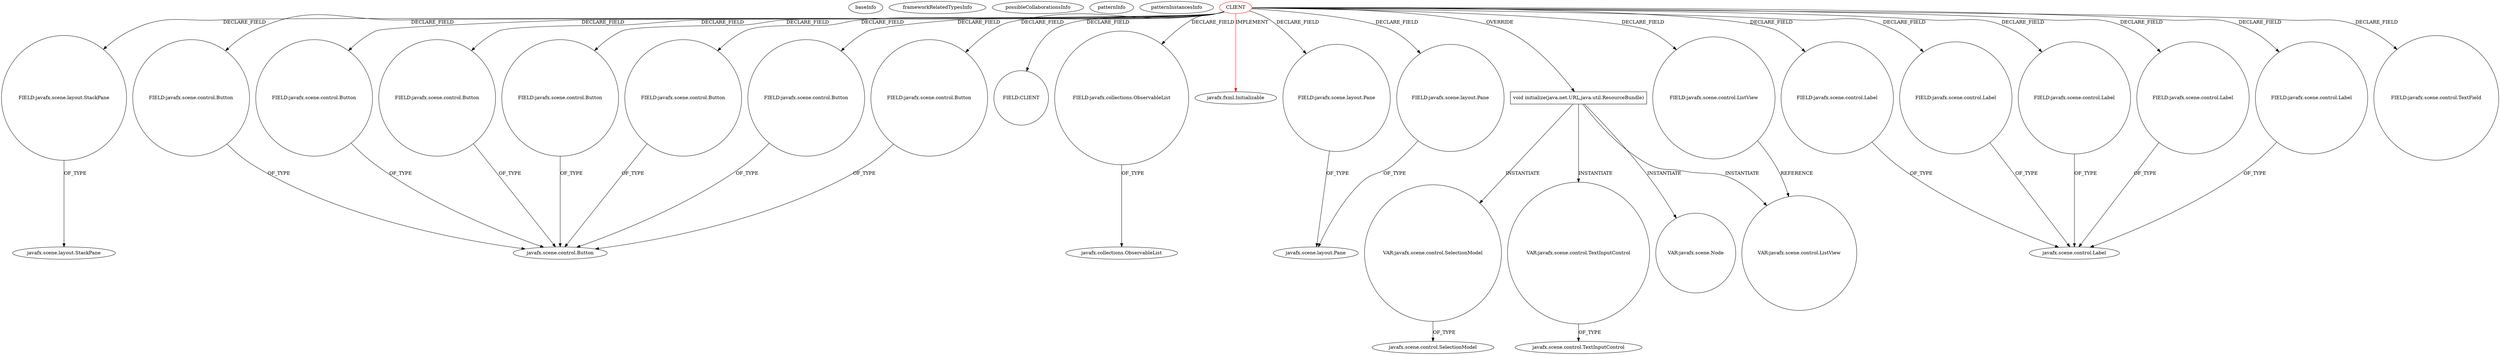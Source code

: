 digraph {
baseInfo[graphId=1683,category="pattern",isAnonymous=false,possibleRelation=false]
frameworkRelatedTypesInfo[0="javafx.fxml.Initializable"]
possibleCollaborationsInfo[]
patternInfo[frequency=2.0,patternRootClient=0]
patternInstancesInfo[0="hock323-eventManager~/hock323-eventManager/EventManager-master/src/eventManager/controller/pokerTournament/TournamentController.java~TournamentController~3009",1="mouradsaadi-LO23-IHM~/mouradsaadi-LO23-IHM/LO23-IHM-master/Sudoku-IHM/src/sudoko/ihm/vue/FXMLDocumentController.java~FXMLDocumentController~3651"]
42[label="FIELD:javafx.scene.layout.StackPane",vertexType="FIELD_DECLARATION",isFrameworkType=false,shape=circle]
0[label="CLIENT",vertexType="ROOT_CLIENT_CLASS_DECLARATION",isFrameworkType=false,color=red]
59[label="FIELD:javafx.scene.control.Button",vertexType="FIELD_DECLARATION",isFrameworkType=false,shape=circle]
10[label="FIELD:javafx.scene.control.Button",vertexType="FIELD_DECLARATION",isFrameworkType=false,shape=circle]
8[label="FIELD:javafx.scene.control.Button",vertexType="FIELD_DECLARATION",isFrameworkType=false,shape=circle]
4[label="FIELD:javafx.scene.control.Button",vertexType="FIELD_DECLARATION",isFrameworkType=false,shape=circle]
79[label="FIELD:javafx.scene.control.Button",vertexType="FIELD_DECLARATION",isFrameworkType=false,shape=circle]
142[label="FIELD:javafx.scene.control.Button",vertexType="FIELD_DECLARATION",isFrameworkType=false,shape=circle]
48[label="FIELD:javafx.scene.control.Button",vertexType="FIELD_DECLARATION",isFrameworkType=false,shape=circle]
20[label="FIELD:CLIENT",vertexType="FIELD_DECLARATION",isFrameworkType=false,shape=circle]
146[label="FIELD:javafx.collections.ObservableList",vertexType="FIELD_DECLARATION",isFrameworkType=false,shape=circle]
147[label="javafx.collections.ObservableList",vertexType="FRAMEWORK_INTERFACE_TYPE",isFrameworkType=false]
1[label="javafx.fxml.Initializable",vertexType="FRAMEWORK_INTERFACE_TYPE",isFrameworkType=false]
116[label="FIELD:javafx.scene.layout.Pane",vertexType="FIELD_DECLARATION",isFrameworkType=false,shape=circle]
41[label="javafx.scene.layout.Pane",vertexType="FRAMEWORK_CLASS_TYPE",isFrameworkType=false]
126[label="FIELD:javafx.scene.layout.Pane",vertexType="FIELD_DECLARATION",isFrameworkType=false,shape=circle]
152[label="void initialize(java.net.URL,java.util.ResourceBundle)",vertexType="OVERRIDING_METHOD_DECLARATION",isFrameworkType=false,shape=box]
243[label="VAR:javafx.scene.control.ListView",vertexType="VARIABLE_EXPRESION",isFrameworkType=false,shape=circle]
267[label="VAR:javafx.scene.control.SelectionModel",vertexType="VARIABLE_EXPRESION",isFrameworkType=false,shape=circle]
269[label="javafx.scene.control.SelectionModel",vertexType="FRAMEWORK_CLASS_TYPE",isFrameworkType=false]
2[label="FIELD:javafx.scene.control.ListView",vertexType="FIELD_DECLARATION",isFrameworkType=false,shape=circle]
336[label="VAR:javafx.scene.control.TextInputControl",vertexType="VARIABLE_EXPRESION",isFrameworkType=false,shape=circle]
98[label="FIELD:javafx.scene.control.Label",vertexType="FIELD_DECLARATION",isFrameworkType=false,shape=circle]
27[label="javafx.scene.control.Label",vertexType="FRAMEWORK_CLASS_TYPE",isFrameworkType=false]
61[label="FIELD:javafx.scene.control.Label",vertexType="FIELD_DECLARATION",isFrameworkType=false,shape=circle]
50[label="FIELD:javafx.scene.control.Label",vertexType="FIELD_DECLARATION",isFrameworkType=false,shape=circle]
57[label="FIELD:javafx.scene.control.Label",vertexType="FIELD_DECLARATION",isFrameworkType=false,shape=circle]
65[label="FIELD:javafx.scene.control.Label",vertexType="FIELD_DECLARATION",isFrameworkType=false,shape=circle]
43[label="javafx.scene.layout.StackPane",vertexType="FRAMEWORK_CLASS_TYPE",isFrameworkType=false]
5[label="javafx.scene.control.Button",vertexType="FRAMEWORK_CLASS_TYPE",isFrameworkType=false]
338[label="javafx.scene.control.TextInputControl",vertexType="FRAMEWORK_CLASS_TYPE",isFrameworkType=false]
130[label="FIELD:javafx.scene.control.TextField",vertexType="FIELD_DECLARATION",isFrameworkType=false,shape=circle]
286[label="VAR:javafx.scene.Node",vertexType="VARIABLE_EXPRESION",isFrameworkType=false,shape=circle]
0->48[label="DECLARE_FIELD"]
0->126[label="DECLARE_FIELD"]
0->20[label="DECLARE_FIELD"]
79->5[label="OF_TYPE"]
2->243[label="REFERENCE"]
98->27[label="OF_TYPE"]
0->152[label="OVERRIDE"]
59->5[label="OF_TYPE"]
0->8[label="DECLARE_FIELD"]
146->147[label="OF_TYPE"]
57->27[label="OF_TYPE"]
0->50[label="DECLARE_FIELD"]
0->10[label="DECLARE_FIELD"]
152->286[label="INSTANTIATE"]
50->27[label="OF_TYPE"]
0->146[label="DECLARE_FIELD"]
42->43[label="OF_TYPE"]
0->142[label="DECLARE_FIELD"]
142->5[label="OF_TYPE"]
65->27[label="OF_TYPE"]
336->338[label="OF_TYPE"]
0->2[label="DECLARE_FIELD"]
48->5[label="OF_TYPE"]
0->4[label="DECLARE_FIELD"]
0->98[label="DECLARE_FIELD"]
10->5[label="OF_TYPE"]
152->267[label="INSTANTIATE"]
0->130[label="DECLARE_FIELD"]
0->42[label="DECLARE_FIELD"]
0->61[label="DECLARE_FIELD"]
4->5[label="OF_TYPE"]
0->116[label="DECLARE_FIELD"]
8->5[label="OF_TYPE"]
152->336[label="INSTANTIATE"]
0->57[label="DECLARE_FIELD"]
0->79[label="DECLARE_FIELD"]
126->41[label="OF_TYPE"]
61->27[label="OF_TYPE"]
0->59[label="DECLARE_FIELD"]
0->65[label="DECLARE_FIELD"]
116->41[label="OF_TYPE"]
0->1[label="IMPLEMENT",color=red]
152->243[label="INSTANTIATE"]
267->269[label="OF_TYPE"]
}
